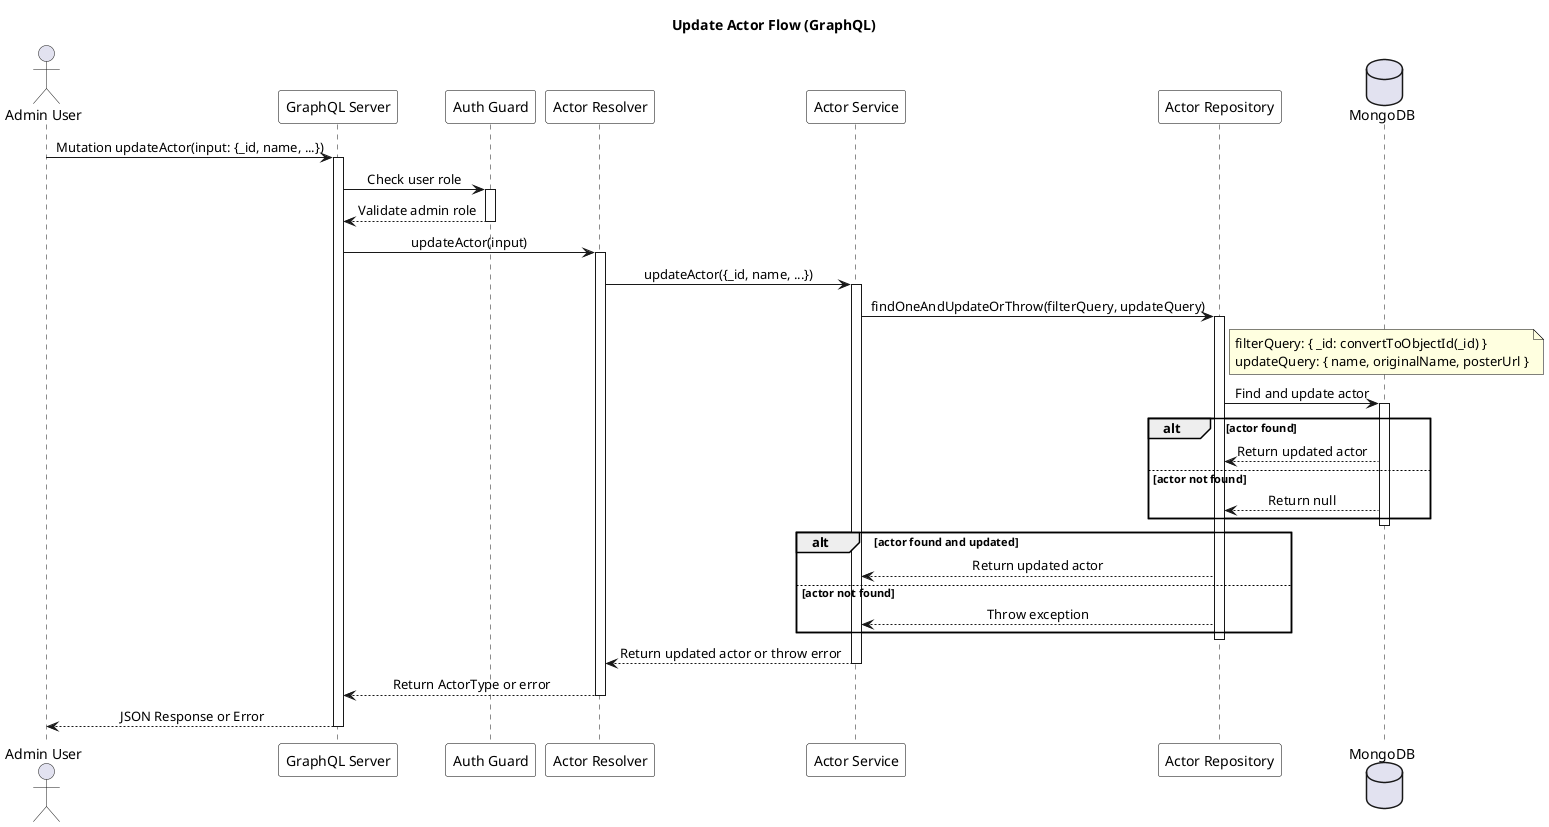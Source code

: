 @startuml Update Actor Flow

skinparam SequenceMessageAlignment center
skinparam SequenceBoxBackgroundColor white
skinparam SequenceBoxBorderColor black
skinparam NoteBackgroundColor lightyellow
skinparam NoteBorderColor black
skinparam ParticipantBackgroundColor white
skinparam ParticipantBorderColor black

title Update Actor Flow (GraphQL)

actor "Admin User" as Admin
participant "GraphQL Server" as GraphQL
participant "Auth Guard" as Auth
participant "Actor Resolver" as Resolver
participant "Actor Service" as Service
participant "Actor Repository" as Repository
database "MongoDB" as DB

Admin -> GraphQL : Mutation updateActor(input: {_id, name, ...})
activate GraphQL

GraphQL -> Auth : Check user role
activate Auth
Auth --> GraphQL : Validate admin role
deactivate Auth

GraphQL -> Resolver : updateActor(input)
activate Resolver

Resolver -> Service : updateActor({_id, name, ...})
activate Service

Service -> Repository : findOneAndUpdateOrThrow(filterQuery, updateQuery)
activate Repository
note right of Repository
  filterQuery: { _id: convertToObjectId(_id) }
  updateQuery: { name, originalName, posterUrl }
end note

Repository -> DB : Find and update actor
activate DB
alt actor found
    DB --> Repository : Return updated actor
else actor not found
    DB --> Repository : Return null
end
deactivate DB

alt actor found and updated
    Repository --> Service : Return updated actor
else actor not found
    Repository --> Service : Throw exception
end
deactivate Repository

Service --> Resolver : Return updated actor or throw error
deactivate Service

Resolver --> GraphQL : Return ActorType or error
deactivate Resolver

GraphQL --> Admin : JSON Response or Error
deactivate GraphQL

@enduml 